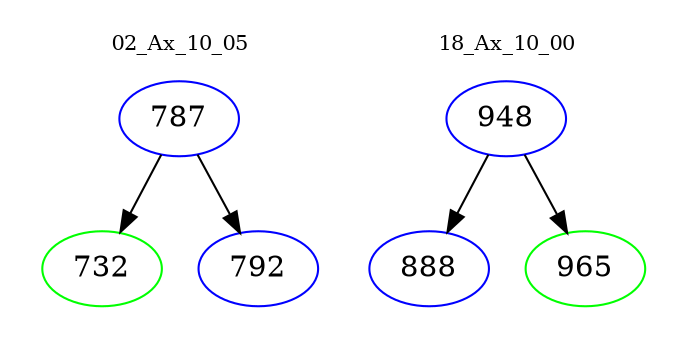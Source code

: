 digraph{
subgraph cluster_0 {
color = white
label = "02_Ax_10_05";
fontsize=10;
T0_787 [label="787", color="blue"]
T0_787 -> T0_732 [color="black"]
T0_732 [label="732", color="green"]
T0_787 -> T0_792 [color="black"]
T0_792 [label="792", color="blue"]
}
subgraph cluster_1 {
color = white
label = "18_Ax_10_00";
fontsize=10;
T1_948 [label="948", color="blue"]
T1_948 -> T1_888 [color="black"]
T1_888 [label="888", color="blue"]
T1_948 -> T1_965 [color="black"]
T1_965 [label="965", color="green"]
}
}
